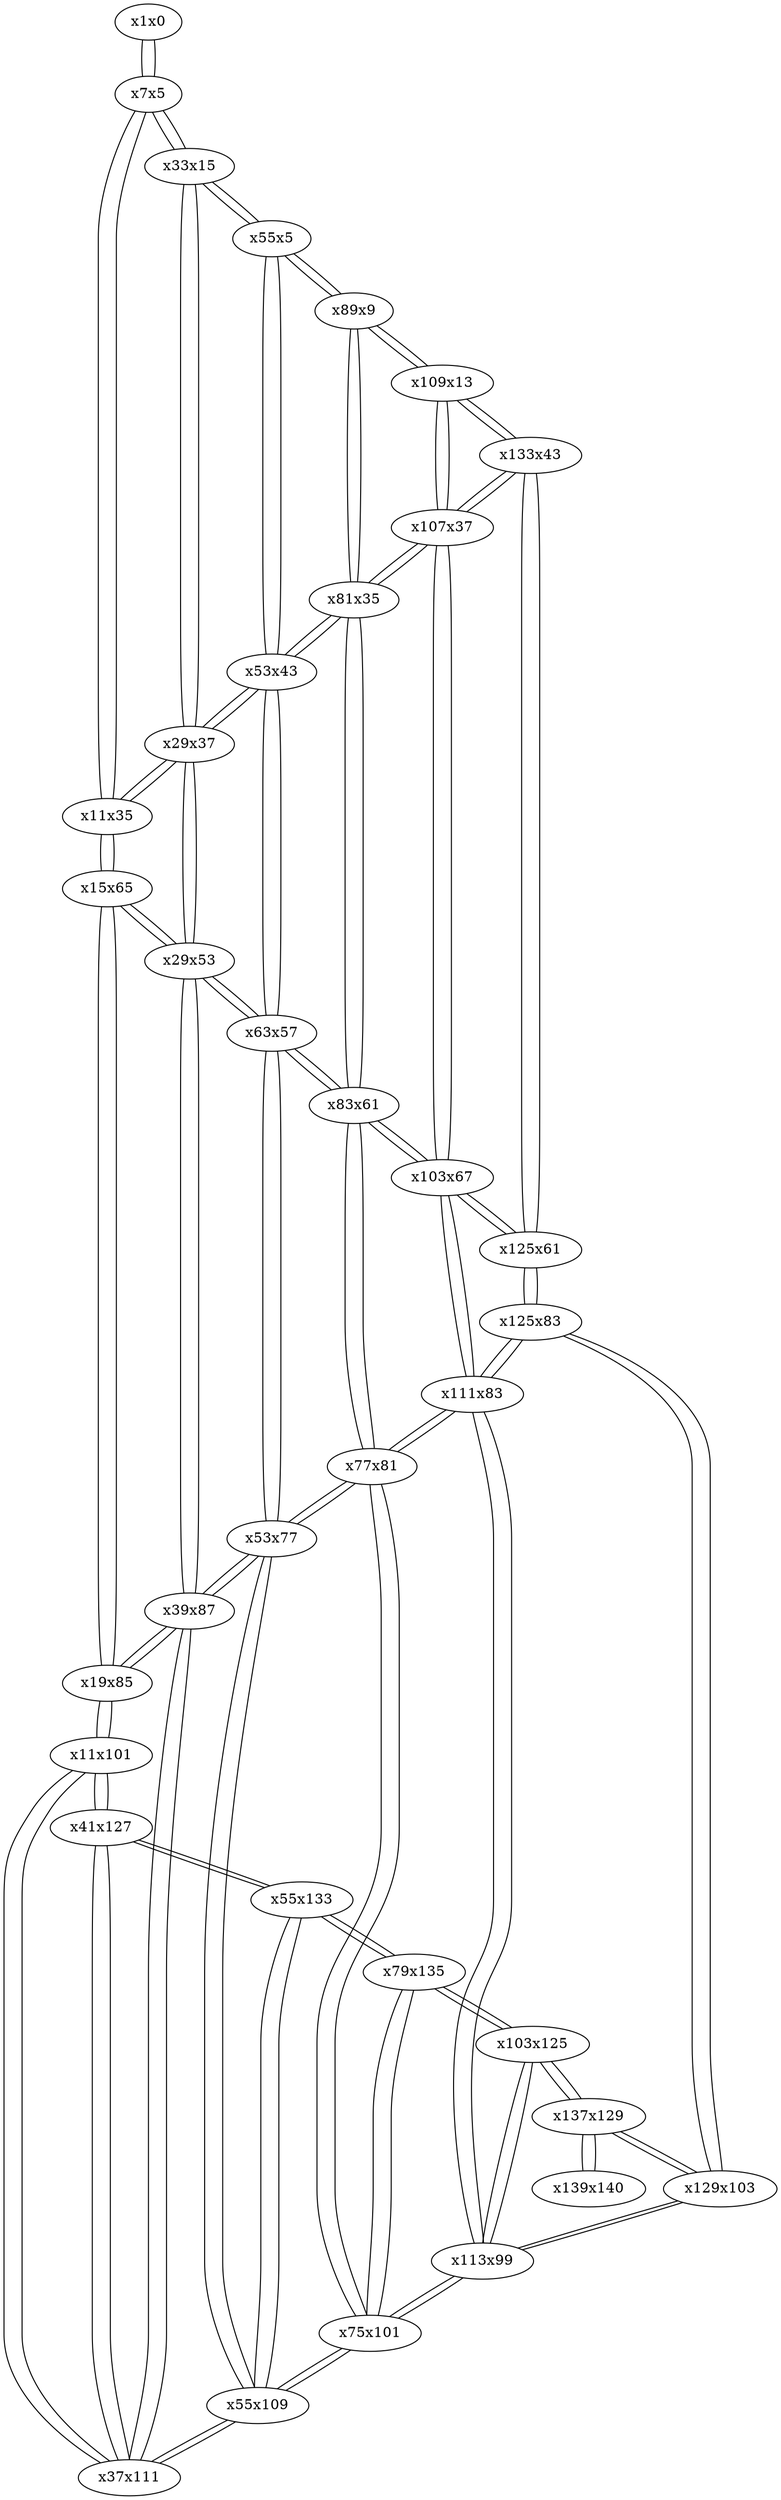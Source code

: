 graph G {
  x1x0 -- x7x5
  x7x5 -- x1x0, x11x35, x33x15
  x11x35 -- x7x5, x15x65, x29x37
  x11x101 -- x19x85, x37x111, x41x127
  x15x65 -- x11x35, x19x85, x29x53
  x19x85 -- x11x101, x15x65, x39x87
  x29x37 -- x11x35, x29x53, x33x15, x53x43
  x29x53 -- x15x65, x29x37, x39x87, x63x57
  x33x15 -- x7x5, x29x37, x55x5
  x37x111 -- x11x101, x39x87, x41x127, x55x109
  x39x87 -- x19x85, x29x53, x37x111, x53x77
  x41x127 -- x11x101, x37x111, x55x133
  x53x43 -- x29x37, x55x5, x63x57, x81x35
  x53x77 -- x39x87, x55x109, x63x57, x77x81
  x55x5 -- x33x15, x53x43, x89x9
  x55x109 -- x37x111, x53x77, x55x133, x75x101
  x55x133 -- x41x127, x55x109, x79x135
  x63x57 -- x29x53, x53x43, x53x77, x83x61
  x75x101 -- x55x109, x77x81, x79x135, x113x99
  x77x81 -- x53x77, x75x101, x83x61, x111x83
  x79x135 -- x55x133, x75x101, x103x125
  x81x35 -- x53x43, x83x61, x89x9, x107x37
  x83x61 -- x63x57, x77x81, x81x35, x103x67
  x89x9 -- x55x5, x81x35, x109x13
  x103x67 -- x83x61, x107x37, x111x83, x125x61
  x103x125 -- x79x135, x113x99, x137x129
  x107x37 -- x81x35, x103x67, x109x13, x133x43
  x109x13 -- x89x9, x107x37, x133x43
  x111x83 -- x77x81, x103x67, x113x99, x125x83
  x113x99 -- x75x101, x103x125, x111x83, x129x103
  x125x61 -- x103x67, x125x83, x133x43
  x125x83 -- x111x83, x125x61, x129x103
  x129x103 -- x113x99, x125x83, x137x129
  x133x43 -- x107x37, x109x13, x125x61
  x137x129 -- x103x125, x129x103, x139x140
  x139x140 -- x137x129
}
